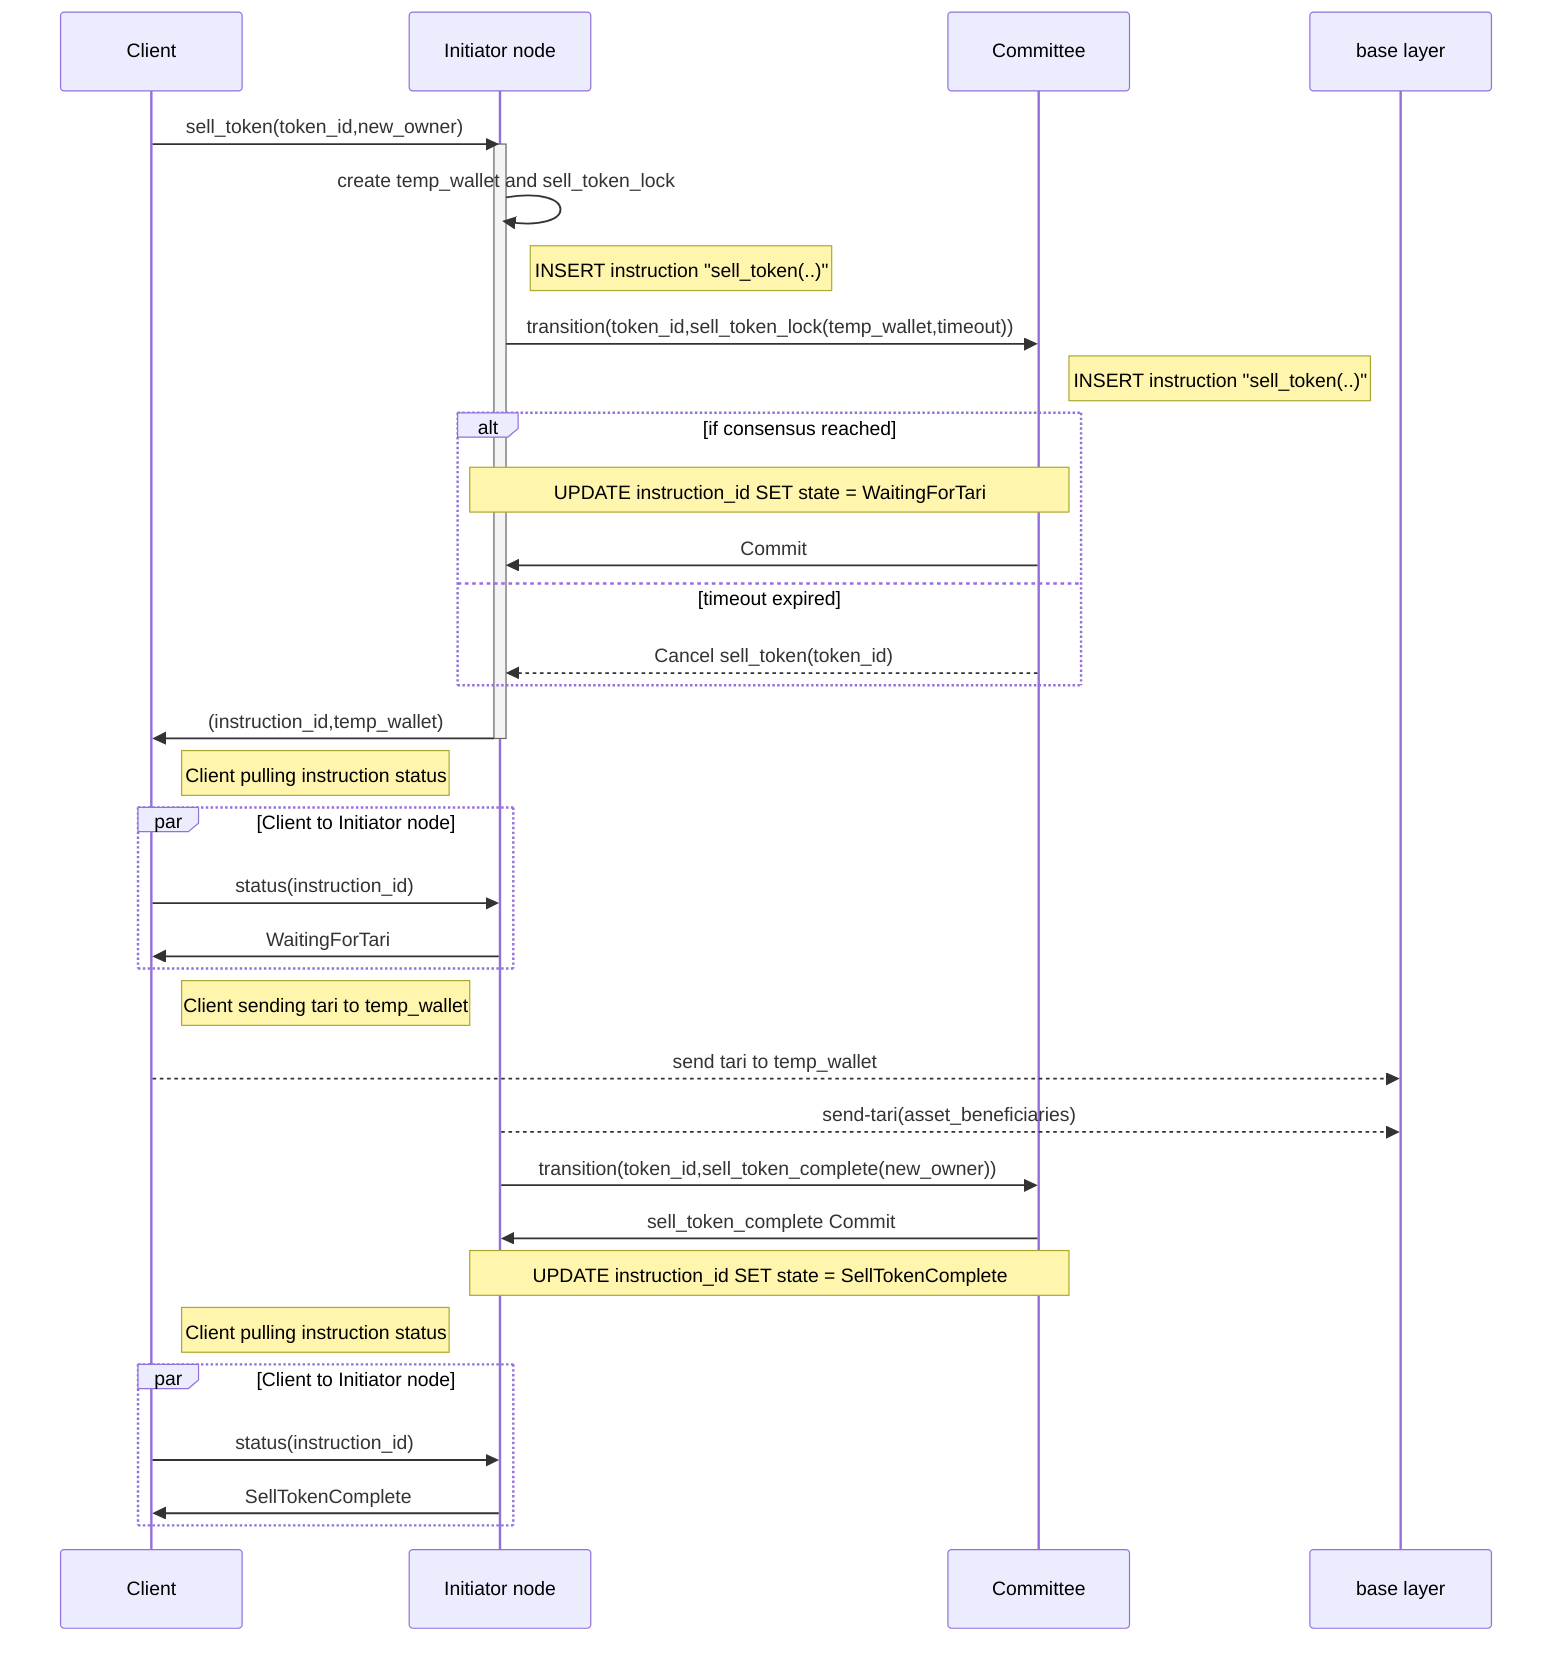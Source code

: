 sequenceDiagram
    Client ->> Initiator node: sell_token(token_id,new_owner)

    activate Initiator node
    Initiator node ->> Initiator node: create temp_wallet and sell_token_lock
    Note right of Initiator node: INSERT instruction "sell_token(..)"
    Initiator node ->> Committee: transition(token_id,sell_token_lock(temp_wallet,timeout))
    Note right of Committee: INSERT instruction "sell_token(..)"
    alt if consensus reached
    Note over Initiator node,Committee: UPDATE instruction_id SET state = WaitingForTari
    Committee ->> Initiator node: Commit
    else timeout expired
    Committee -->> Initiator node : Cancel sell_token(token_id)
    end


    Initiator node ->> Client: (instruction_id,temp_wallet)
    deactivate Initiator node

    Note right of Client: Client pulling instruction status
    par Client to Initiator node
    Client ->> Initiator node: status(instruction_id)
    Initiator node ->> Client: WaitingForTari
    end

    Note right of Client: Client sending tari to temp_wallet
    Client -->> base layer: send tari to temp_wallet
    Initiator node -->> base layer: send-tari(asset_beneficiaries)
    Initiator node ->> Committee: transition(token_id,sell_token_complete(new_owner))
    Committee ->> Initiator node: sell_token_complete Commit

    Note over Initiator node,Committee: UPDATE instruction_id SET state = SellTokenComplete

    Note right of Client: Client pulling instruction status
    par Client to Initiator node
    Client ->> Initiator node: status(instruction_id)
    Initiator node ->> Client: SellTokenComplete
    end